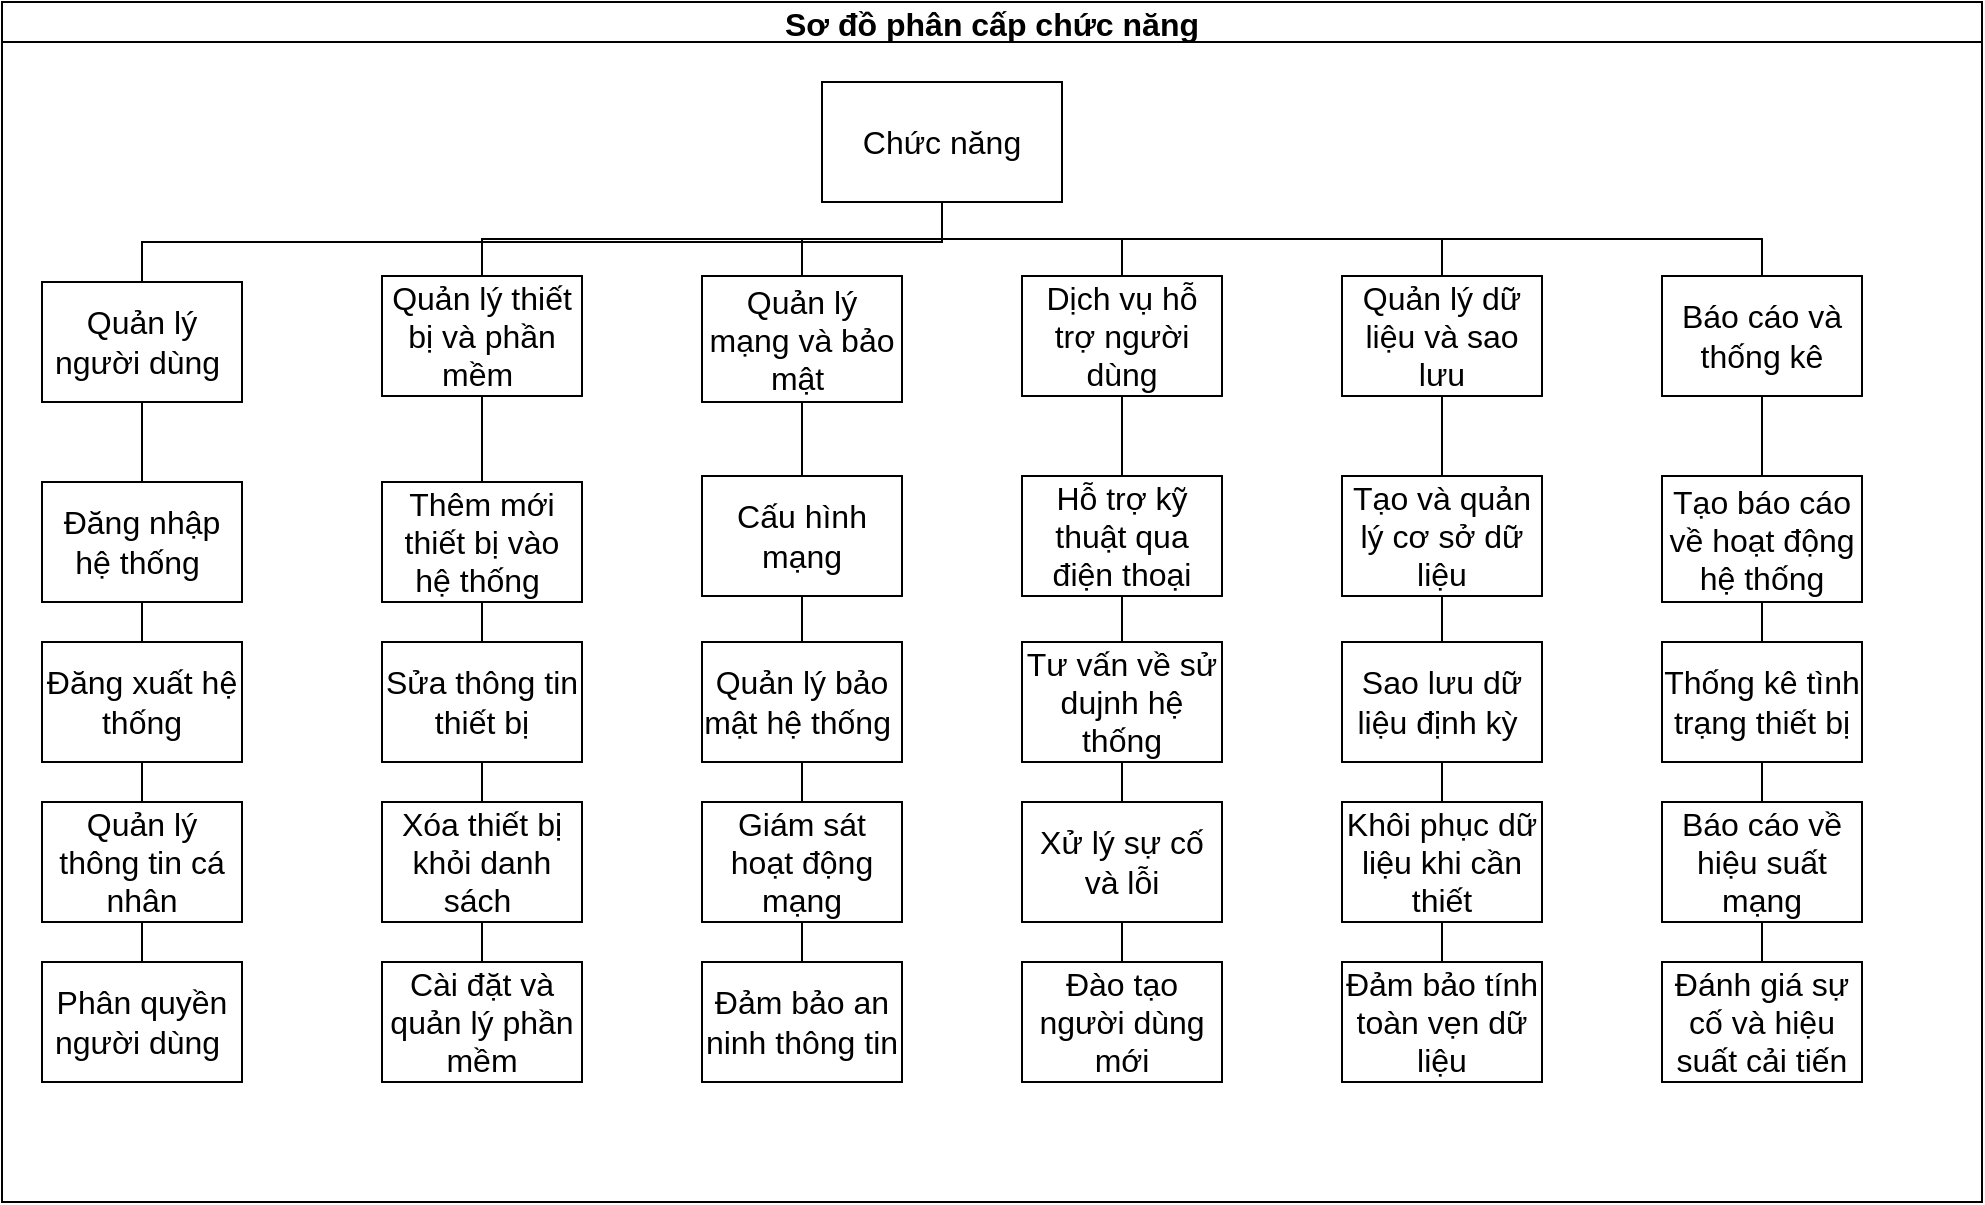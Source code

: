 <mxfile version="22.1.16" type="github">
  <diagram id="prtHgNgQTEPvFCAcTncT" name="Page-1">
    <mxGraphModel dx="2345" dy="3456" grid="1" gridSize="10" guides="1" tooltips="1" connect="1" arrows="1" fold="1" page="1" pageScale="1" pageWidth="827" pageHeight="1169" math="0" shadow="0">
      <root>
        <mxCell id="0" />
        <mxCell id="1" parent="0" />
        <mxCell id="z0iqlEpY8nFvlphOkR6i-33" value="Sơ đồ phân cấp chức năng" style="swimlane;startSize=20;horizontal=1;containerType=tree;newEdgeStyle={&quot;edgeStyle&quot;:&quot;elbowEdgeStyle&quot;,&quot;startArrow&quot;:&quot;none&quot;,&quot;endArrow&quot;:&quot;none&quot;};fontSize=16;" vertex="1" parent="1">
          <mxGeometry x="130" y="-2120" width="990" height="600" as="geometry" />
        </mxCell>
        <mxCell id="z0iqlEpY8nFvlphOkR6i-34" value="" style="edgeStyle=elbowEdgeStyle;elbow=vertical;sourcePerimeterSpacing=0;targetPerimeterSpacing=0;startArrow=none;endArrow=none;rounded=0;curved=0;fontSize=12;startSize=8;endSize=8;entryX=0.5;entryY=0;entryDx=0;entryDy=0;" edge="1" parent="z0iqlEpY8nFvlphOkR6i-33" source="z0iqlEpY8nFvlphOkR6i-36" target="z0iqlEpY8nFvlphOkR6i-37">
          <mxGeometry relative="1" as="geometry">
            <mxPoint x="80" y="140" as="targetPoint" />
          </mxGeometry>
        </mxCell>
        <mxCell id="z0iqlEpY8nFvlphOkR6i-35" value="" style="edgeStyle=elbowEdgeStyle;elbow=vertical;sourcePerimeterSpacing=0;targetPerimeterSpacing=0;startArrow=none;endArrow=none;rounded=0;curved=0;fontSize=12;startSize=8;endSize=8;" edge="1" parent="z0iqlEpY8nFvlphOkR6i-33" source="z0iqlEpY8nFvlphOkR6i-36" target="z0iqlEpY8nFvlphOkR6i-38">
          <mxGeometry relative="1" as="geometry" />
        </mxCell>
        <UserObject label="Chức năng" treeRoot="1" id="z0iqlEpY8nFvlphOkR6i-36">
          <mxCell style="whiteSpace=wrap;html=1;align=center;treeFolding=1;treeMoving=1;newEdgeStyle={&quot;edgeStyle&quot;:&quot;elbowEdgeStyle&quot;,&quot;startArrow&quot;:&quot;none&quot;,&quot;endArrow&quot;:&quot;none&quot;};fontSize=16;" vertex="1" parent="z0iqlEpY8nFvlphOkR6i-33">
            <mxGeometry x="410" y="40" width="120" height="60" as="geometry" />
          </mxCell>
        </UserObject>
        <mxCell id="z0iqlEpY8nFvlphOkR6i-37" value="Quản lý người dùng&amp;nbsp;" style="whiteSpace=wrap;html=1;align=center;verticalAlign=middle;treeFolding=1;treeMoving=1;newEdgeStyle={&quot;edgeStyle&quot;:&quot;elbowEdgeStyle&quot;,&quot;startArrow&quot;:&quot;none&quot;,&quot;endArrow&quot;:&quot;none&quot;};fontSize=16;" vertex="1" parent="z0iqlEpY8nFvlphOkR6i-33">
          <mxGeometry x="20" y="140" width="100" height="60" as="geometry" />
        </mxCell>
        <mxCell id="z0iqlEpY8nFvlphOkR6i-38" value="Quản lý thiết bị và phần mềm&amp;nbsp;" style="whiteSpace=wrap;html=1;align=center;verticalAlign=middle;treeFolding=1;treeMoving=1;newEdgeStyle={&quot;edgeStyle&quot;:&quot;elbowEdgeStyle&quot;,&quot;startArrow&quot;:&quot;none&quot;,&quot;endArrow&quot;:&quot;none&quot;};fontSize=16;" vertex="1" parent="z0iqlEpY8nFvlphOkR6i-33">
          <mxGeometry x="190" y="137" width="100" height="60" as="geometry" />
        </mxCell>
        <mxCell id="z0iqlEpY8nFvlphOkR6i-60" value="" style="edgeStyle=elbowEdgeStyle;elbow=vertical;sourcePerimeterSpacing=0;targetPerimeterSpacing=0;startArrow=none;endArrow=none;rounded=0;curved=0;fontSize=12;startSize=8;endSize=8;" edge="1" target="z0iqlEpY8nFvlphOkR6i-61" source="z0iqlEpY8nFvlphOkR6i-37" parent="z0iqlEpY8nFvlphOkR6i-33">
          <mxGeometry relative="1" as="geometry">
            <mxPoint x="350" y="-1820" as="sourcePoint" />
          </mxGeometry>
        </mxCell>
        <mxCell id="z0iqlEpY8nFvlphOkR6i-61" value="Đăng nhập hệ thống&amp;nbsp;" style="whiteSpace=wrap;html=1;align=center;verticalAlign=middle;treeFolding=1;treeMoving=1;newEdgeStyle={&quot;edgeStyle&quot;:&quot;elbowEdgeStyle&quot;,&quot;startArrow&quot;:&quot;none&quot;,&quot;endArrow&quot;:&quot;none&quot;};fontSize=16;" vertex="1" parent="z0iqlEpY8nFvlphOkR6i-33">
          <mxGeometry x="20" y="240" width="100" height="60" as="geometry" />
        </mxCell>
        <mxCell id="z0iqlEpY8nFvlphOkR6i-71" value="" style="edgeStyle=elbowEdgeStyle;elbow=vertical;sourcePerimeterSpacing=0;targetPerimeterSpacing=0;startArrow=none;endArrow=none;rounded=0;curved=0;fontSize=12;startSize=8;endSize=8;" edge="1" target="z0iqlEpY8nFvlphOkR6i-72" source="z0iqlEpY8nFvlphOkR6i-61" parent="z0iqlEpY8nFvlphOkR6i-33">
          <mxGeometry relative="1" as="geometry">
            <mxPoint x="280" y="-1720" as="sourcePoint" />
          </mxGeometry>
        </mxCell>
        <mxCell id="z0iqlEpY8nFvlphOkR6i-72" value="Đăng xuất hệ thống" style="whiteSpace=wrap;html=1;align=center;verticalAlign=middle;treeFolding=1;treeMoving=1;newEdgeStyle={&quot;edgeStyle&quot;:&quot;elbowEdgeStyle&quot;,&quot;startArrow&quot;:&quot;none&quot;,&quot;endArrow&quot;:&quot;none&quot;};fontSize=16;" vertex="1" parent="z0iqlEpY8nFvlphOkR6i-33">
          <mxGeometry x="20" y="320" width="100" height="60" as="geometry" />
        </mxCell>
        <mxCell id="z0iqlEpY8nFvlphOkR6i-73" value="" style="edgeStyle=elbowEdgeStyle;elbow=vertical;sourcePerimeterSpacing=0;targetPerimeterSpacing=0;startArrow=none;endArrow=none;rounded=0;curved=0;fontSize=12;startSize=8;endSize=8;" edge="1" target="z0iqlEpY8nFvlphOkR6i-74" source="z0iqlEpY8nFvlphOkR6i-72" parent="z0iqlEpY8nFvlphOkR6i-33">
          <mxGeometry relative="1" as="geometry">
            <mxPoint x="280" y="-1620" as="sourcePoint" />
          </mxGeometry>
        </mxCell>
        <mxCell id="z0iqlEpY8nFvlphOkR6i-74" value="Quản lý thông tin cá nhân" style="whiteSpace=wrap;html=1;align=center;verticalAlign=middle;treeFolding=1;treeMoving=1;newEdgeStyle={&quot;edgeStyle&quot;:&quot;elbowEdgeStyle&quot;,&quot;startArrow&quot;:&quot;none&quot;,&quot;endArrow&quot;:&quot;none&quot;};fontSize=16;" vertex="1" parent="z0iqlEpY8nFvlphOkR6i-33">
          <mxGeometry x="20" y="400" width="100" height="60" as="geometry" />
        </mxCell>
        <mxCell id="z0iqlEpY8nFvlphOkR6i-75" value="" style="edgeStyle=elbowEdgeStyle;elbow=vertical;sourcePerimeterSpacing=0;targetPerimeterSpacing=0;startArrow=none;endArrow=none;rounded=0;curved=0;fontSize=12;startSize=8;endSize=8;" edge="1" target="z0iqlEpY8nFvlphOkR6i-76" source="z0iqlEpY8nFvlphOkR6i-74" parent="z0iqlEpY8nFvlphOkR6i-33">
          <mxGeometry relative="1" as="geometry">
            <mxPoint x="280" y="-1520" as="sourcePoint" />
          </mxGeometry>
        </mxCell>
        <mxCell id="z0iqlEpY8nFvlphOkR6i-76" value="Phân quyền người dùng&amp;nbsp;" style="whiteSpace=wrap;html=1;align=center;verticalAlign=middle;treeFolding=1;treeMoving=1;newEdgeStyle={&quot;edgeStyle&quot;:&quot;elbowEdgeStyle&quot;,&quot;startArrow&quot;:&quot;none&quot;,&quot;endArrow&quot;:&quot;none&quot;};fontSize=16;" vertex="1" parent="z0iqlEpY8nFvlphOkR6i-33">
          <mxGeometry x="20" y="480" width="100" height="60" as="geometry" />
        </mxCell>
        <mxCell id="z0iqlEpY8nFvlphOkR6i-77" value="" style="edgeStyle=elbowEdgeStyle;elbow=vertical;sourcePerimeterSpacing=0;targetPerimeterSpacing=0;startArrow=none;endArrow=none;rounded=0;curved=0;fontSize=12;startSize=8;endSize=8;" edge="1" target="z0iqlEpY8nFvlphOkR6i-78" source="z0iqlEpY8nFvlphOkR6i-38" parent="z0iqlEpY8nFvlphOkR6i-33">
          <mxGeometry relative="1" as="geometry">
            <mxPoint x="350" y="-1820" as="sourcePoint" />
          </mxGeometry>
        </mxCell>
        <mxCell id="z0iqlEpY8nFvlphOkR6i-78" value="Thêm mới thiết bị vào hệ thống&amp;nbsp;" style="whiteSpace=wrap;html=1;align=center;verticalAlign=middle;treeFolding=1;treeMoving=1;newEdgeStyle={&quot;edgeStyle&quot;:&quot;elbowEdgeStyle&quot;,&quot;startArrow&quot;:&quot;none&quot;,&quot;endArrow&quot;:&quot;none&quot;};fontSize=16;" vertex="1" parent="z0iqlEpY8nFvlphOkR6i-33">
          <mxGeometry x="190" y="240" width="100" height="60" as="geometry" />
        </mxCell>
        <mxCell id="z0iqlEpY8nFvlphOkR6i-79" value="" style="edgeStyle=elbowEdgeStyle;elbow=vertical;sourcePerimeterSpacing=0;targetPerimeterSpacing=0;startArrow=none;endArrow=none;rounded=0;curved=0;fontSize=12;startSize=8;endSize=8;" edge="1" target="z0iqlEpY8nFvlphOkR6i-80" source="z0iqlEpY8nFvlphOkR6i-78" parent="z0iqlEpY8nFvlphOkR6i-33">
          <mxGeometry relative="1" as="geometry">
            <mxPoint x="420" y="-1720" as="sourcePoint" />
          </mxGeometry>
        </mxCell>
        <mxCell id="z0iqlEpY8nFvlphOkR6i-80" value="Sửa thông tin thiết bị" style="whiteSpace=wrap;html=1;align=center;verticalAlign=middle;treeFolding=1;treeMoving=1;newEdgeStyle={&quot;edgeStyle&quot;:&quot;elbowEdgeStyle&quot;,&quot;startArrow&quot;:&quot;none&quot;,&quot;endArrow&quot;:&quot;none&quot;};fontSize=16;" vertex="1" parent="z0iqlEpY8nFvlphOkR6i-33">
          <mxGeometry x="190" y="320" width="100" height="60" as="geometry" />
        </mxCell>
        <mxCell id="z0iqlEpY8nFvlphOkR6i-81" value="" style="edgeStyle=elbowEdgeStyle;elbow=vertical;sourcePerimeterSpacing=0;targetPerimeterSpacing=0;startArrow=none;endArrow=none;rounded=0;curved=0;fontSize=12;startSize=8;endSize=8;" edge="1" target="z0iqlEpY8nFvlphOkR6i-82" source="z0iqlEpY8nFvlphOkR6i-80" parent="z0iqlEpY8nFvlphOkR6i-33">
          <mxGeometry relative="1" as="geometry">
            <mxPoint x="420" y="-1620" as="sourcePoint" />
          </mxGeometry>
        </mxCell>
        <mxCell id="z0iqlEpY8nFvlphOkR6i-82" value="Xóa thiết bị khỏi danh sách&amp;nbsp;" style="whiteSpace=wrap;html=1;align=center;verticalAlign=middle;treeFolding=1;treeMoving=1;newEdgeStyle={&quot;edgeStyle&quot;:&quot;elbowEdgeStyle&quot;,&quot;startArrow&quot;:&quot;none&quot;,&quot;endArrow&quot;:&quot;none&quot;};fontSize=16;" vertex="1" parent="z0iqlEpY8nFvlphOkR6i-33">
          <mxGeometry x="190" y="400" width="100" height="60" as="geometry" />
        </mxCell>
        <mxCell id="z0iqlEpY8nFvlphOkR6i-83" value="" style="edgeStyle=elbowEdgeStyle;elbow=vertical;sourcePerimeterSpacing=0;targetPerimeterSpacing=0;startArrow=none;endArrow=none;rounded=0;curved=0;fontSize=12;startSize=8;endSize=8;" edge="1" target="z0iqlEpY8nFvlphOkR6i-84" source="z0iqlEpY8nFvlphOkR6i-82" parent="z0iqlEpY8nFvlphOkR6i-33">
          <mxGeometry relative="1" as="geometry">
            <mxPoint x="420" y="-1520" as="sourcePoint" />
          </mxGeometry>
        </mxCell>
        <mxCell id="z0iqlEpY8nFvlphOkR6i-84" value="Cài đặt và quản lý phần mềm" style="whiteSpace=wrap;html=1;align=center;verticalAlign=middle;treeFolding=1;treeMoving=1;newEdgeStyle={&quot;edgeStyle&quot;:&quot;elbowEdgeStyle&quot;,&quot;startArrow&quot;:&quot;none&quot;,&quot;endArrow&quot;:&quot;none&quot;};fontSize=16;" vertex="1" parent="z0iqlEpY8nFvlphOkR6i-33">
          <mxGeometry x="190" y="480" width="100" height="60" as="geometry" />
        </mxCell>
        <mxCell id="z0iqlEpY8nFvlphOkR6i-85" value="" style="edgeStyle=elbowEdgeStyle;elbow=vertical;sourcePerimeterSpacing=0;targetPerimeterSpacing=0;startArrow=none;endArrow=none;rounded=0;curved=0;fontSize=12;startSize=8;endSize=8;" edge="1" target="z0iqlEpY8nFvlphOkR6i-86" source="z0iqlEpY8nFvlphOkR6i-36" parent="z0iqlEpY8nFvlphOkR6i-33">
          <mxGeometry relative="1" as="geometry">
            <mxPoint x="350" y="-1820" as="sourcePoint" />
          </mxGeometry>
        </mxCell>
        <mxCell id="z0iqlEpY8nFvlphOkR6i-86" value="Quản lý mạng và bảo mật&amp;nbsp;" style="whiteSpace=wrap;html=1;align=center;verticalAlign=middle;treeFolding=1;treeMoving=1;newEdgeStyle={&quot;edgeStyle&quot;:&quot;elbowEdgeStyle&quot;,&quot;startArrow&quot;:&quot;none&quot;,&quot;endArrow&quot;:&quot;none&quot;};fontSize=16;" vertex="1" parent="z0iqlEpY8nFvlphOkR6i-33">
          <mxGeometry x="350" y="137" width="100" height="63" as="geometry" />
        </mxCell>
        <mxCell id="z0iqlEpY8nFvlphOkR6i-87" value="" style="edgeStyle=elbowEdgeStyle;elbow=vertical;sourcePerimeterSpacing=0;targetPerimeterSpacing=0;startArrow=none;endArrow=none;rounded=0;curved=0;fontSize=12;startSize=8;endSize=8;" edge="1" target="z0iqlEpY8nFvlphOkR6i-88" source="z0iqlEpY8nFvlphOkR6i-36" parent="z0iqlEpY8nFvlphOkR6i-33">
          <mxGeometry relative="1" as="geometry">
            <mxPoint x="350" y="-1820" as="sourcePoint" />
          </mxGeometry>
        </mxCell>
        <mxCell id="z0iqlEpY8nFvlphOkR6i-88" value="Dịch vụ hỗ trợ người dùng" style="whiteSpace=wrap;html=1;align=center;verticalAlign=middle;treeFolding=1;treeMoving=1;newEdgeStyle={&quot;edgeStyle&quot;:&quot;elbowEdgeStyle&quot;,&quot;startArrow&quot;:&quot;none&quot;,&quot;endArrow&quot;:&quot;none&quot;};fontSize=16;" vertex="1" parent="z0iqlEpY8nFvlphOkR6i-33">
          <mxGeometry x="510" y="137" width="100" height="60" as="geometry" />
        </mxCell>
        <mxCell id="z0iqlEpY8nFvlphOkR6i-95" style="edgeStyle=elbowEdgeStyle;curved=1;rounded=0;orthogonalLoop=1;jettySize=auto;html=1;startArrow=none;endArrow=none;exitX=0.5;exitY=0;exitDx=0;exitDy=0;entryX=0.75;entryY=0;entryDx=0;entryDy=0;fontSize=12;startSize=8;endSize=8;" edge="1" parent="z0iqlEpY8nFvlphOkR6i-33" source="z0iqlEpY8nFvlphOkR6i-37" target="z0iqlEpY8nFvlphOkR6i-37">
          <mxGeometry relative="1" as="geometry" />
        </mxCell>
        <mxCell id="z0iqlEpY8nFvlphOkR6i-96" value="" style="edgeStyle=elbowEdgeStyle;elbow=vertical;sourcePerimeterSpacing=0;targetPerimeterSpacing=0;startArrow=none;endArrow=none;rounded=0;curved=0;fontSize=12;startSize=8;endSize=8;" edge="1" target="z0iqlEpY8nFvlphOkR6i-97" source="z0iqlEpY8nFvlphOkR6i-86" parent="z0iqlEpY8nFvlphOkR6i-33">
          <mxGeometry relative="1" as="geometry">
            <mxPoint x="640" y="-1840" as="sourcePoint" />
          </mxGeometry>
        </mxCell>
        <mxCell id="z0iqlEpY8nFvlphOkR6i-97" value="Cấu hình mạng" style="whiteSpace=wrap;html=1;align=center;verticalAlign=middle;treeFolding=1;treeMoving=1;newEdgeStyle={&quot;edgeStyle&quot;:&quot;elbowEdgeStyle&quot;,&quot;startArrow&quot;:&quot;none&quot;,&quot;endArrow&quot;:&quot;none&quot;};fontSize=16;" vertex="1" parent="z0iqlEpY8nFvlphOkR6i-33">
          <mxGeometry x="350" y="237" width="100" height="60" as="geometry" />
        </mxCell>
        <mxCell id="z0iqlEpY8nFvlphOkR6i-98" value="" style="edgeStyle=elbowEdgeStyle;elbow=vertical;sourcePerimeterSpacing=0;targetPerimeterSpacing=0;startArrow=none;endArrow=none;rounded=0;curved=0;fontSize=12;startSize=8;endSize=8;" edge="1" target="z0iqlEpY8nFvlphOkR6i-99" source="z0iqlEpY8nFvlphOkR6i-97" parent="z0iqlEpY8nFvlphOkR6i-33">
          <mxGeometry relative="1" as="geometry">
            <mxPoint x="610" y="-1723" as="sourcePoint" />
          </mxGeometry>
        </mxCell>
        <mxCell id="z0iqlEpY8nFvlphOkR6i-99" value="Quản lý bảo mật hệ thống&amp;nbsp;" style="whiteSpace=wrap;html=1;align=center;verticalAlign=middle;treeFolding=1;treeMoving=1;newEdgeStyle={&quot;edgeStyle&quot;:&quot;elbowEdgeStyle&quot;,&quot;startArrow&quot;:&quot;none&quot;,&quot;endArrow&quot;:&quot;none&quot;};fontSize=16;" vertex="1" parent="z0iqlEpY8nFvlphOkR6i-33">
          <mxGeometry x="350" y="320" width="100" height="60" as="geometry" />
        </mxCell>
        <mxCell id="z0iqlEpY8nFvlphOkR6i-100" value="" style="edgeStyle=elbowEdgeStyle;elbow=vertical;sourcePerimeterSpacing=0;targetPerimeterSpacing=0;startArrow=none;endArrow=none;rounded=0;curved=0;fontSize=12;startSize=8;endSize=8;" edge="1" target="z0iqlEpY8nFvlphOkR6i-101" source="z0iqlEpY8nFvlphOkR6i-99" parent="z0iqlEpY8nFvlphOkR6i-33">
          <mxGeometry relative="1" as="geometry">
            <mxPoint x="610" y="-1623" as="sourcePoint" />
          </mxGeometry>
        </mxCell>
        <mxCell id="z0iqlEpY8nFvlphOkR6i-101" value="Giám sát hoạt động mạng" style="whiteSpace=wrap;html=1;align=center;verticalAlign=middle;treeFolding=1;treeMoving=1;newEdgeStyle={&quot;edgeStyle&quot;:&quot;elbowEdgeStyle&quot;,&quot;startArrow&quot;:&quot;none&quot;,&quot;endArrow&quot;:&quot;none&quot;};fontSize=16;" vertex="1" parent="z0iqlEpY8nFvlphOkR6i-33">
          <mxGeometry x="350" y="400" width="100" height="60" as="geometry" />
        </mxCell>
        <mxCell id="z0iqlEpY8nFvlphOkR6i-102" value="" style="edgeStyle=elbowEdgeStyle;elbow=vertical;sourcePerimeterSpacing=0;targetPerimeterSpacing=0;startArrow=none;endArrow=none;rounded=0;curved=0;fontSize=12;startSize=8;endSize=8;" edge="1" target="z0iqlEpY8nFvlphOkR6i-103" source="z0iqlEpY8nFvlphOkR6i-101" parent="z0iqlEpY8nFvlphOkR6i-33">
          <mxGeometry relative="1" as="geometry">
            <mxPoint x="610" y="-1523" as="sourcePoint" />
          </mxGeometry>
        </mxCell>
        <mxCell id="z0iqlEpY8nFvlphOkR6i-103" value="Đảm bảo an ninh thông tin" style="whiteSpace=wrap;html=1;align=center;verticalAlign=middle;treeFolding=1;treeMoving=1;newEdgeStyle={&quot;edgeStyle&quot;:&quot;elbowEdgeStyle&quot;,&quot;startArrow&quot;:&quot;none&quot;,&quot;endArrow&quot;:&quot;none&quot;};fontSize=16;" vertex="1" parent="z0iqlEpY8nFvlphOkR6i-33">
          <mxGeometry x="350" y="480" width="100" height="60" as="geometry" />
        </mxCell>
        <mxCell id="z0iqlEpY8nFvlphOkR6i-90" value="Quản lý dữ liệu và sao lưu" style="whiteSpace=wrap;html=1;align=center;verticalAlign=middle;treeFolding=1;treeMoving=1;newEdgeStyle={&quot;edgeStyle&quot;:&quot;elbowEdgeStyle&quot;,&quot;startArrow&quot;:&quot;none&quot;,&quot;endArrow&quot;:&quot;none&quot;};fontSize=16;" vertex="1" parent="z0iqlEpY8nFvlphOkR6i-33">
          <mxGeometry x="670" y="137" width="100" height="60" as="geometry" />
        </mxCell>
        <mxCell id="z0iqlEpY8nFvlphOkR6i-89" value="" style="edgeStyle=elbowEdgeStyle;elbow=vertical;sourcePerimeterSpacing=0;targetPerimeterSpacing=0;startArrow=none;endArrow=none;rounded=0;curved=0;fontSize=12;startSize=8;endSize=8;" edge="1" target="z0iqlEpY8nFvlphOkR6i-90" source="z0iqlEpY8nFvlphOkR6i-36" parent="z0iqlEpY8nFvlphOkR6i-33">
          <mxGeometry relative="1" as="geometry">
            <mxPoint x="350" y="-1820" as="sourcePoint" />
          </mxGeometry>
        </mxCell>
        <mxCell id="z0iqlEpY8nFvlphOkR6i-104" value="" style="edgeStyle=elbowEdgeStyle;elbow=vertical;sourcePerimeterSpacing=0;targetPerimeterSpacing=0;startArrow=none;endArrow=none;rounded=0;curved=0;fontSize=12;startSize=8;endSize=8;" edge="1" target="z0iqlEpY8nFvlphOkR6i-105" source="z0iqlEpY8nFvlphOkR6i-88" parent="z0iqlEpY8nFvlphOkR6i-33">
          <mxGeometry relative="1" as="geometry">
            <mxPoint x="600" y="-1850" as="sourcePoint" />
          </mxGeometry>
        </mxCell>
        <mxCell id="z0iqlEpY8nFvlphOkR6i-105" value="Hỗ trợ kỹ thuật qua điện thoại" style="whiteSpace=wrap;html=1;align=center;verticalAlign=middle;treeFolding=1;treeMoving=1;newEdgeStyle={&quot;edgeStyle&quot;:&quot;elbowEdgeStyle&quot;,&quot;startArrow&quot;:&quot;none&quot;,&quot;endArrow&quot;:&quot;none&quot;};fontSize=16;" vertex="1" parent="z0iqlEpY8nFvlphOkR6i-33">
          <mxGeometry x="510" y="237" width="100" height="60" as="geometry" />
        </mxCell>
        <mxCell id="z0iqlEpY8nFvlphOkR6i-106" value="" style="edgeStyle=elbowEdgeStyle;elbow=vertical;sourcePerimeterSpacing=0;targetPerimeterSpacing=0;startArrow=none;endArrow=none;rounded=0;curved=0;fontSize=12;startSize=8;endSize=8;" edge="1" target="z0iqlEpY8nFvlphOkR6i-107" source="z0iqlEpY8nFvlphOkR6i-105" parent="z0iqlEpY8nFvlphOkR6i-33">
          <mxGeometry relative="1" as="geometry">
            <mxPoint x="730" y="-1733" as="sourcePoint" />
          </mxGeometry>
        </mxCell>
        <mxCell id="z0iqlEpY8nFvlphOkR6i-107" value="Tư vấn về sử dujnh hệ thống" style="whiteSpace=wrap;html=1;align=center;verticalAlign=middle;treeFolding=1;treeMoving=1;newEdgeStyle={&quot;edgeStyle&quot;:&quot;elbowEdgeStyle&quot;,&quot;startArrow&quot;:&quot;none&quot;,&quot;endArrow&quot;:&quot;none&quot;};fontSize=16;" vertex="1" parent="z0iqlEpY8nFvlphOkR6i-33">
          <mxGeometry x="510" y="320" width="100" height="60" as="geometry" />
        </mxCell>
        <mxCell id="z0iqlEpY8nFvlphOkR6i-108" value="" style="edgeStyle=elbowEdgeStyle;elbow=vertical;sourcePerimeterSpacing=0;targetPerimeterSpacing=0;startArrow=none;endArrow=none;rounded=0;curved=0;fontSize=12;startSize=8;endSize=8;" edge="1" target="z0iqlEpY8nFvlphOkR6i-109" source="z0iqlEpY8nFvlphOkR6i-107" parent="z0iqlEpY8nFvlphOkR6i-33">
          <mxGeometry relative="1" as="geometry">
            <mxPoint x="730" y="-1633" as="sourcePoint" />
          </mxGeometry>
        </mxCell>
        <mxCell id="z0iqlEpY8nFvlphOkR6i-109" value="Xử lý sự cố và lỗi" style="whiteSpace=wrap;html=1;align=center;verticalAlign=middle;treeFolding=1;treeMoving=1;newEdgeStyle={&quot;edgeStyle&quot;:&quot;elbowEdgeStyle&quot;,&quot;startArrow&quot;:&quot;none&quot;,&quot;endArrow&quot;:&quot;none&quot;};fontSize=16;" vertex="1" parent="z0iqlEpY8nFvlphOkR6i-33">
          <mxGeometry x="510" y="400" width="100" height="60" as="geometry" />
        </mxCell>
        <mxCell id="z0iqlEpY8nFvlphOkR6i-110" value="" style="edgeStyle=elbowEdgeStyle;elbow=vertical;sourcePerimeterSpacing=0;targetPerimeterSpacing=0;startArrow=none;endArrow=none;rounded=0;curved=0;fontSize=12;startSize=8;endSize=8;" edge="1" target="z0iqlEpY8nFvlphOkR6i-111" source="z0iqlEpY8nFvlphOkR6i-109" parent="z0iqlEpY8nFvlphOkR6i-33">
          <mxGeometry relative="1" as="geometry">
            <mxPoint x="730" y="-1533" as="sourcePoint" />
          </mxGeometry>
        </mxCell>
        <mxCell id="z0iqlEpY8nFvlphOkR6i-111" value="Đào tạo người dùng mới" style="whiteSpace=wrap;html=1;align=center;verticalAlign=middle;treeFolding=1;treeMoving=1;newEdgeStyle={&quot;edgeStyle&quot;:&quot;elbowEdgeStyle&quot;,&quot;startArrow&quot;:&quot;none&quot;,&quot;endArrow&quot;:&quot;none&quot;};fontSize=16;" vertex="1" parent="z0iqlEpY8nFvlphOkR6i-33">
          <mxGeometry x="510" y="480" width="100" height="60" as="geometry" />
        </mxCell>
        <mxCell id="z0iqlEpY8nFvlphOkR6i-92" value="Báo cáo và thống kê" style="whiteSpace=wrap;html=1;align=center;verticalAlign=middle;treeFolding=1;treeMoving=1;newEdgeStyle={&quot;edgeStyle&quot;:&quot;elbowEdgeStyle&quot;,&quot;startArrow&quot;:&quot;none&quot;,&quot;endArrow&quot;:&quot;none&quot;};fontSize=16;" vertex="1" parent="z0iqlEpY8nFvlphOkR6i-33">
          <mxGeometry x="830" y="137" width="100" height="60" as="geometry" />
        </mxCell>
        <mxCell id="z0iqlEpY8nFvlphOkR6i-91" value="" style="edgeStyle=elbowEdgeStyle;elbow=vertical;sourcePerimeterSpacing=0;targetPerimeterSpacing=0;startArrow=none;endArrow=none;rounded=0;curved=0;fontSize=12;startSize=8;endSize=8;" edge="1" target="z0iqlEpY8nFvlphOkR6i-92" source="z0iqlEpY8nFvlphOkR6i-36" parent="z0iqlEpY8nFvlphOkR6i-33">
          <mxGeometry relative="1" as="geometry">
            <mxPoint x="350" y="-1830" as="sourcePoint" />
          </mxGeometry>
        </mxCell>
        <mxCell id="z0iqlEpY8nFvlphOkR6i-112" value="" style="edgeStyle=elbowEdgeStyle;elbow=vertical;sourcePerimeterSpacing=0;targetPerimeterSpacing=0;startArrow=none;endArrow=none;rounded=0;curved=0;fontSize=12;startSize=8;endSize=8;" edge="1" target="z0iqlEpY8nFvlphOkR6i-113" source="z0iqlEpY8nFvlphOkR6i-90" parent="z0iqlEpY8nFvlphOkR6i-33">
          <mxGeometry relative="1" as="geometry">
            <mxPoint x="730" y="-1860" as="sourcePoint" />
          </mxGeometry>
        </mxCell>
        <mxCell id="z0iqlEpY8nFvlphOkR6i-113" value="Tạo và quản lý cơ sở dữ liệu" style="whiteSpace=wrap;html=1;align=center;verticalAlign=middle;treeFolding=1;treeMoving=1;newEdgeStyle={&quot;edgeStyle&quot;:&quot;elbowEdgeStyle&quot;,&quot;startArrow&quot;:&quot;none&quot;,&quot;endArrow&quot;:&quot;none&quot;};fontSize=16;" vertex="1" parent="z0iqlEpY8nFvlphOkR6i-33">
          <mxGeometry x="670" y="237" width="100" height="60" as="geometry" />
        </mxCell>
        <mxCell id="z0iqlEpY8nFvlphOkR6i-114" value="" style="edgeStyle=elbowEdgeStyle;elbow=vertical;sourcePerimeterSpacing=0;targetPerimeterSpacing=0;startArrow=none;endArrow=none;rounded=0;curved=0;fontSize=12;startSize=8;endSize=8;" edge="1" target="z0iqlEpY8nFvlphOkR6i-115" source="z0iqlEpY8nFvlphOkR6i-113" parent="z0iqlEpY8nFvlphOkR6i-33">
          <mxGeometry relative="1" as="geometry">
            <mxPoint x="890" y="-1733" as="sourcePoint" />
          </mxGeometry>
        </mxCell>
        <mxCell id="z0iqlEpY8nFvlphOkR6i-115" value="Sao lưu dữ liệu định kỳ&amp;nbsp;" style="whiteSpace=wrap;html=1;align=center;verticalAlign=middle;treeFolding=1;treeMoving=1;newEdgeStyle={&quot;edgeStyle&quot;:&quot;elbowEdgeStyle&quot;,&quot;startArrow&quot;:&quot;none&quot;,&quot;endArrow&quot;:&quot;none&quot;};fontSize=16;" vertex="1" parent="z0iqlEpY8nFvlphOkR6i-33">
          <mxGeometry x="670" y="320" width="100" height="60" as="geometry" />
        </mxCell>
        <mxCell id="z0iqlEpY8nFvlphOkR6i-116" value="" style="edgeStyle=elbowEdgeStyle;elbow=vertical;sourcePerimeterSpacing=0;targetPerimeterSpacing=0;startArrow=none;endArrow=none;rounded=0;curved=0;fontSize=12;startSize=8;endSize=8;" edge="1" target="z0iqlEpY8nFvlphOkR6i-117" source="z0iqlEpY8nFvlphOkR6i-115" parent="z0iqlEpY8nFvlphOkR6i-33">
          <mxGeometry relative="1" as="geometry">
            <mxPoint x="890" y="-1633" as="sourcePoint" />
          </mxGeometry>
        </mxCell>
        <mxCell id="z0iqlEpY8nFvlphOkR6i-117" value="Khôi phục dữ liệu khi cần thiết" style="whiteSpace=wrap;html=1;align=center;verticalAlign=middle;treeFolding=1;treeMoving=1;newEdgeStyle={&quot;edgeStyle&quot;:&quot;elbowEdgeStyle&quot;,&quot;startArrow&quot;:&quot;none&quot;,&quot;endArrow&quot;:&quot;none&quot;};fontSize=16;" vertex="1" parent="z0iqlEpY8nFvlphOkR6i-33">
          <mxGeometry x="670" y="400" width="100" height="60" as="geometry" />
        </mxCell>
        <mxCell id="z0iqlEpY8nFvlphOkR6i-121" value="" style="edgeStyle=elbowEdgeStyle;elbow=vertical;sourcePerimeterSpacing=0;targetPerimeterSpacing=0;startArrow=none;endArrow=none;rounded=0;curved=0;fontSize=12;startSize=8;endSize=8;" edge="1" target="z0iqlEpY8nFvlphOkR6i-122" source="z0iqlEpY8nFvlphOkR6i-117" parent="z0iqlEpY8nFvlphOkR6i-33">
          <mxGeometry relative="1" as="geometry">
            <mxPoint x="850" y="-1660" as="sourcePoint" />
          </mxGeometry>
        </mxCell>
        <mxCell id="z0iqlEpY8nFvlphOkR6i-122" value="Đảm bảo tính toàn vẹn dữ liệu" style="whiteSpace=wrap;html=1;align=center;verticalAlign=middle;treeFolding=1;treeMoving=1;newEdgeStyle={&quot;edgeStyle&quot;:&quot;elbowEdgeStyle&quot;,&quot;startArrow&quot;:&quot;none&quot;,&quot;endArrow&quot;:&quot;none&quot;};fontSize=16;" vertex="1" parent="z0iqlEpY8nFvlphOkR6i-33">
          <mxGeometry x="670" y="480" width="100" height="60" as="geometry" />
        </mxCell>
        <mxCell id="z0iqlEpY8nFvlphOkR6i-123" value="" style="edgeStyle=elbowEdgeStyle;elbow=vertical;sourcePerimeterSpacing=0;targetPerimeterSpacing=0;startArrow=none;endArrow=none;rounded=0;curved=0;fontSize=12;startSize=8;endSize=8;" edge="1" target="z0iqlEpY8nFvlphOkR6i-124" source="z0iqlEpY8nFvlphOkR6i-92" parent="z0iqlEpY8nFvlphOkR6i-33">
          <mxGeometry relative="1" as="geometry">
            <mxPoint x="690" y="-1980" as="sourcePoint" />
          </mxGeometry>
        </mxCell>
        <mxCell id="z0iqlEpY8nFvlphOkR6i-124" value="Tạo báo cáo về hoạt động hệ thống" style="whiteSpace=wrap;html=1;align=center;verticalAlign=middle;treeFolding=1;treeMoving=1;newEdgeStyle={&quot;edgeStyle&quot;:&quot;elbowEdgeStyle&quot;,&quot;startArrow&quot;:&quot;none&quot;,&quot;endArrow&quot;:&quot;none&quot;};fontSize=16;" vertex="1" parent="z0iqlEpY8nFvlphOkR6i-33">
          <mxGeometry x="830" y="237" width="100" height="63" as="geometry" />
        </mxCell>
        <mxCell id="z0iqlEpY8nFvlphOkR6i-125" value="" style="edgeStyle=elbowEdgeStyle;elbow=vertical;sourcePerimeterSpacing=0;targetPerimeterSpacing=0;startArrow=none;endArrow=none;rounded=0;curved=0;fontSize=12;startSize=8;endSize=8;" edge="1" target="z0iqlEpY8nFvlphOkR6i-126" source="z0iqlEpY8nFvlphOkR6i-124" parent="z0iqlEpY8nFvlphOkR6i-33">
          <mxGeometry relative="1" as="geometry">
            <mxPoint x="1010" y="-1883" as="sourcePoint" />
          </mxGeometry>
        </mxCell>
        <mxCell id="z0iqlEpY8nFvlphOkR6i-126" value="Thống kê tình trạng thiết bị" style="whiteSpace=wrap;html=1;align=center;verticalAlign=middle;treeFolding=1;treeMoving=1;newEdgeStyle={&quot;edgeStyle&quot;:&quot;elbowEdgeStyle&quot;,&quot;startArrow&quot;:&quot;none&quot;,&quot;endArrow&quot;:&quot;none&quot;};fontSize=16;" vertex="1" parent="z0iqlEpY8nFvlphOkR6i-33">
          <mxGeometry x="830" y="320" width="100" height="60" as="geometry" />
        </mxCell>
        <mxCell id="z0iqlEpY8nFvlphOkR6i-127" value="" style="edgeStyle=elbowEdgeStyle;elbow=vertical;sourcePerimeterSpacing=0;targetPerimeterSpacing=0;startArrow=none;endArrow=none;rounded=0;curved=0;fontSize=12;startSize=8;endSize=8;" edge="1" target="z0iqlEpY8nFvlphOkR6i-128" source="z0iqlEpY8nFvlphOkR6i-126" parent="z0iqlEpY8nFvlphOkR6i-33">
          <mxGeometry relative="1" as="geometry">
            <mxPoint x="1010" y="-1783" as="sourcePoint" />
          </mxGeometry>
        </mxCell>
        <mxCell id="z0iqlEpY8nFvlphOkR6i-128" value="Báo cáo về hiệu suất mạng" style="whiteSpace=wrap;html=1;align=center;verticalAlign=middle;treeFolding=1;treeMoving=1;newEdgeStyle={&quot;edgeStyle&quot;:&quot;elbowEdgeStyle&quot;,&quot;startArrow&quot;:&quot;none&quot;,&quot;endArrow&quot;:&quot;none&quot;};fontSize=16;" vertex="1" parent="z0iqlEpY8nFvlphOkR6i-33">
          <mxGeometry x="830" y="400" width="100" height="60" as="geometry" />
        </mxCell>
        <mxCell id="z0iqlEpY8nFvlphOkR6i-129" value="" style="edgeStyle=elbowEdgeStyle;elbow=vertical;sourcePerimeterSpacing=0;targetPerimeterSpacing=0;startArrow=none;endArrow=none;rounded=0;curved=0;fontSize=12;startSize=8;endSize=8;" edge="1" target="z0iqlEpY8nFvlphOkR6i-130" source="z0iqlEpY8nFvlphOkR6i-128" parent="z0iqlEpY8nFvlphOkR6i-33">
          <mxGeometry relative="1" as="geometry">
            <mxPoint x="1010" y="-1683" as="sourcePoint" />
          </mxGeometry>
        </mxCell>
        <mxCell id="z0iqlEpY8nFvlphOkR6i-130" value="Đánh giá sự cố và hiệu suất cải tiến" style="whiteSpace=wrap;html=1;align=center;verticalAlign=middle;treeFolding=1;treeMoving=1;newEdgeStyle={&quot;edgeStyle&quot;:&quot;elbowEdgeStyle&quot;,&quot;startArrow&quot;:&quot;none&quot;,&quot;endArrow&quot;:&quot;none&quot;};fontSize=16;" vertex="1" parent="z0iqlEpY8nFvlphOkR6i-33">
          <mxGeometry x="830" y="480" width="100" height="60" as="geometry" />
        </mxCell>
      </root>
    </mxGraphModel>
  </diagram>
</mxfile>

